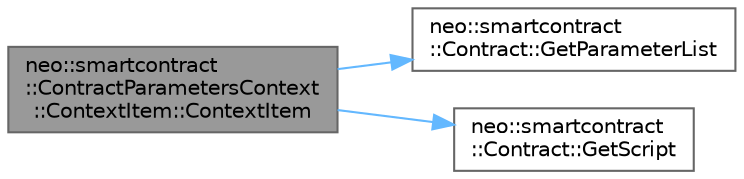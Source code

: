 digraph "neo::smartcontract::ContractParametersContext::ContextItem::ContextItem"
{
 // LATEX_PDF_SIZE
  bgcolor="transparent";
  edge [fontname=Helvetica,fontsize=10,labelfontname=Helvetica,labelfontsize=10];
  node [fontname=Helvetica,fontsize=10,shape=box,height=0.2,width=0.4];
  rankdir="LR";
  Node1 [id="Node000001",label="neo::smartcontract\l::ContractParametersContext\l::ContextItem::ContextItem",height=0.2,width=0.4,color="gray40", fillcolor="grey60", style="filled", fontcolor="black",tooltip="Constructs a ContextItem with a contract."];
  Node1 -> Node2 [id="edge1_Node000001_Node000002",color="steelblue1",style="solid",tooltip=" "];
  Node2 [id="Node000002",label="neo::smartcontract\l::Contract::GetParameterList",height=0.2,width=0.4,color="grey40", fillcolor="white", style="filled",URL="$classneo_1_1smartcontract_1_1_contract.html#a16af4595c87a246e94e9ac5789b73081",tooltip="Gets the parameter list."];
  Node1 -> Node3 [id="edge2_Node000001_Node000003",color="steelblue1",style="solid",tooltip=" "];
  Node3 [id="Node000003",label="neo::smartcontract\l::Contract::GetScript",height=0.2,width=0.4,color="grey40", fillcolor="white", style="filled",URL="$classneo_1_1smartcontract_1_1_contract.html#a467bdc8d1ac6c6eeaacef513506e7c4c",tooltip="Gets the script."];
}
